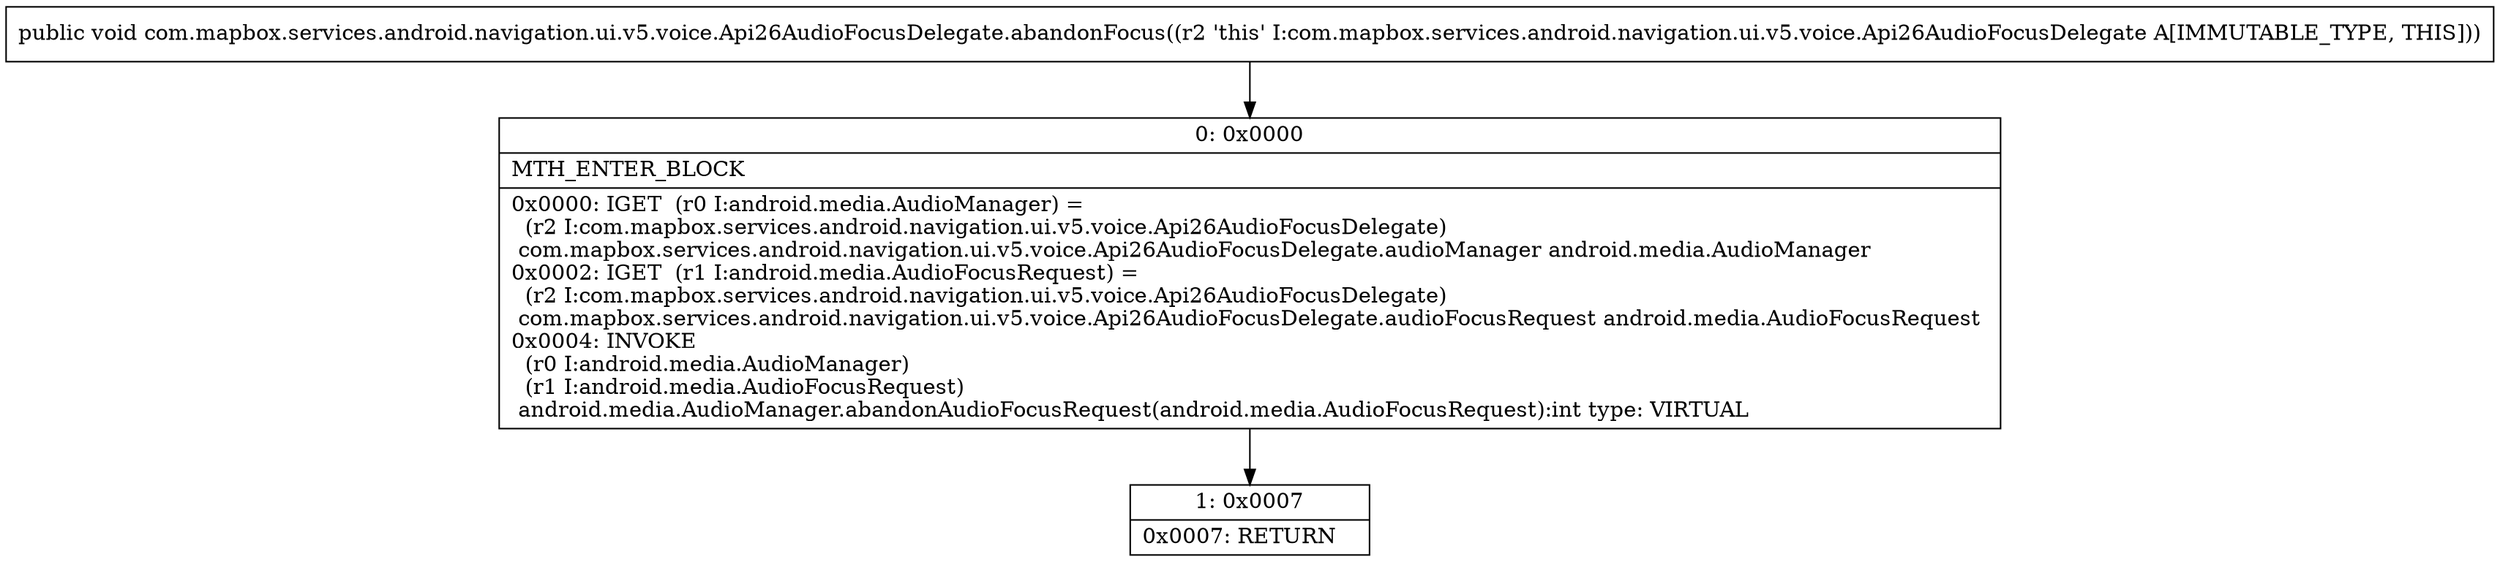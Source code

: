 digraph "CFG forcom.mapbox.services.android.navigation.ui.v5.voice.Api26AudioFocusDelegate.abandonFocus()V" {
Node_0 [shape=record,label="{0\:\ 0x0000|MTH_ENTER_BLOCK\l|0x0000: IGET  (r0 I:android.media.AudioManager) = \l  (r2 I:com.mapbox.services.android.navigation.ui.v5.voice.Api26AudioFocusDelegate)\l com.mapbox.services.android.navigation.ui.v5.voice.Api26AudioFocusDelegate.audioManager android.media.AudioManager \l0x0002: IGET  (r1 I:android.media.AudioFocusRequest) = \l  (r2 I:com.mapbox.services.android.navigation.ui.v5.voice.Api26AudioFocusDelegate)\l com.mapbox.services.android.navigation.ui.v5.voice.Api26AudioFocusDelegate.audioFocusRequest android.media.AudioFocusRequest \l0x0004: INVOKE  \l  (r0 I:android.media.AudioManager)\l  (r1 I:android.media.AudioFocusRequest)\l android.media.AudioManager.abandonAudioFocusRequest(android.media.AudioFocusRequest):int type: VIRTUAL \l}"];
Node_1 [shape=record,label="{1\:\ 0x0007|0x0007: RETURN   \l}"];
MethodNode[shape=record,label="{public void com.mapbox.services.android.navigation.ui.v5.voice.Api26AudioFocusDelegate.abandonFocus((r2 'this' I:com.mapbox.services.android.navigation.ui.v5.voice.Api26AudioFocusDelegate A[IMMUTABLE_TYPE, THIS])) }"];
MethodNode -> Node_0;
Node_0 -> Node_1;
}

